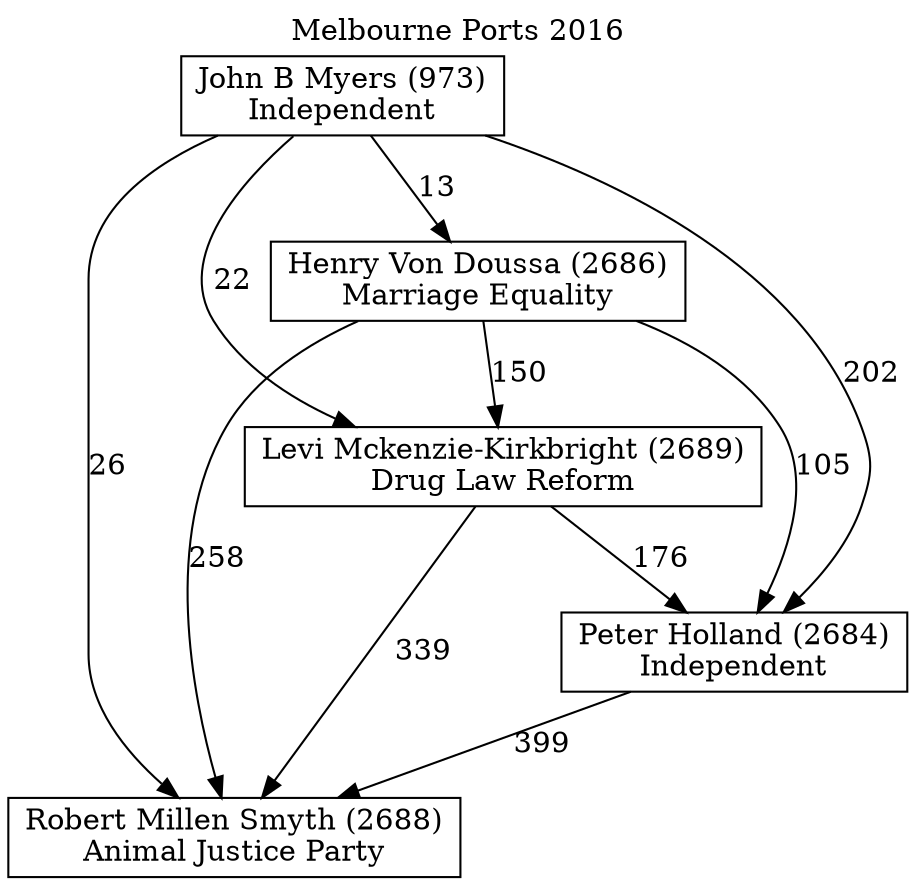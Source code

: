// House preference flow
digraph "Robert Millen Smyth (2688)_Melbourne Ports_2016" {
	graph [label="Melbourne Ports 2016" labelloc=t mclimit=10]
	node [shape=box]
	"John B Myers (973)" [label="John B Myers (973)
Independent"]
	"Robert Millen Smyth (2688)" [label="Robert Millen Smyth (2688)
Animal Justice Party"]
	"Levi Mckenzie-Kirkbright (2689)" [label="Levi Mckenzie-Kirkbright (2689)
Drug Law Reform"]
	"Peter Holland (2684)" [label="Peter Holland (2684)
Independent"]
	"Henry Von Doussa (2686)" [label="Henry Von Doussa (2686)
Marriage Equality"]
	"Henry Von Doussa (2686)" -> "Robert Millen Smyth (2688)" [label=258]
	"Peter Holland (2684)" -> "Robert Millen Smyth (2688)" [label=399]
	"John B Myers (973)" -> "Henry Von Doussa (2686)" [label=13]
	"Levi Mckenzie-Kirkbright (2689)" -> "Peter Holland (2684)" [label=176]
	"Levi Mckenzie-Kirkbright (2689)" -> "Robert Millen Smyth (2688)" [label=339]
	"Henry Von Doussa (2686)" -> "Peter Holland (2684)" [label=105]
	"John B Myers (973)" -> "Levi Mckenzie-Kirkbright (2689)" [label=22]
	"John B Myers (973)" -> "Peter Holland (2684)" [label=202]
	"John B Myers (973)" -> "Robert Millen Smyth (2688)" [label=26]
	"Henry Von Doussa (2686)" -> "Levi Mckenzie-Kirkbright (2689)" [label=150]
}
